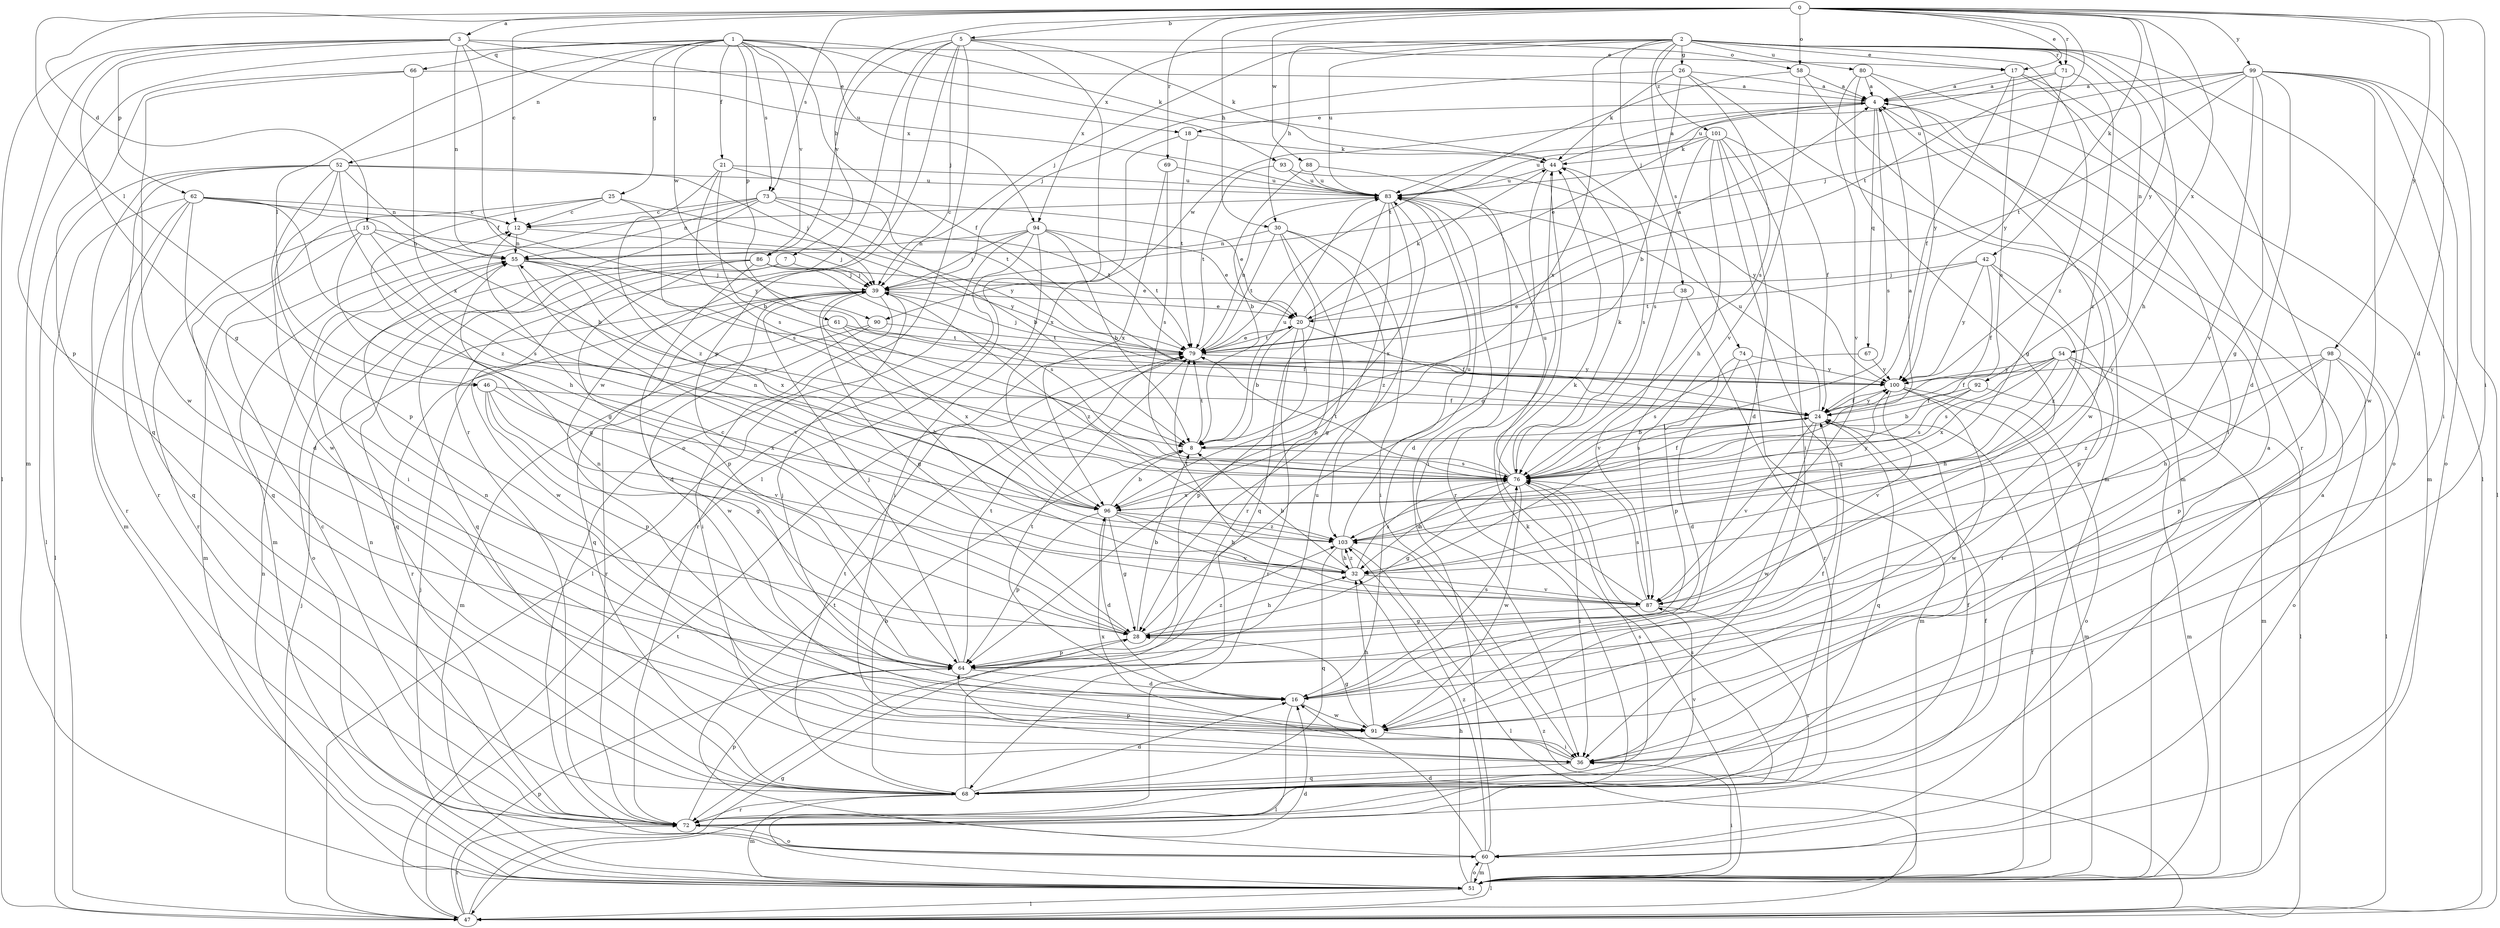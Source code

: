 strict digraph  {
0;
1;
2;
3;
4;
5;
7;
8;
12;
15;
16;
17;
18;
20;
21;
24;
25;
26;
28;
30;
32;
36;
38;
39;
42;
44;
46;
47;
51;
52;
54;
55;
58;
60;
61;
62;
64;
66;
67;
68;
69;
71;
72;
73;
74;
76;
79;
80;
83;
86;
87;
88;
90;
91;
92;
93;
94;
96;
98;
99;
100;
101;
103;
0 -> 3  [label=a];
0 -> 5  [label=b];
0 -> 7  [label=b];
0 -> 12  [label=c];
0 -> 15  [label=d];
0 -> 16  [label=d];
0 -> 17  [label=e];
0 -> 30  [label=h];
0 -> 36  [label=i];
0 -> 42  [label=k];
0 -> 46  [label=l];
0 -> 58  [label=o];
0 -> 69  [label=r];
0 -> 71  [label=r];
0 -> 73  [label=s];
0 -> 79  [label=t];
0 -> 88  [label=w];
0 -> 92  [label=x];
0 -> 98  [label=y];
0 -> 99  [label=y];
0 -> 100  [label=y];
1 -> 21  [label=f];
1 -> 24  [label=f];
1 -> 25  [label=g];
1 -> 44  [label=k];
1 -> 46  [label=l];
1 -> 51  [label=m];
1 -> 52  [label=n];
1 -> 61  [label=p];
1 -> 66  [label=q];
1 -> 73  [label=s];
1 -> 86  [label=v];
1 -> 90  [label=w];
1 -> 93  [label=x];
1 -> 94  [label=x];
2 -> 17  [label=e];
2 -> 26  [label=g];
2 -> 30  [label=h];
2 -> 32  [label=h];
2 -> 36  [label=i];
2 -> 38  [label=j];
2 -> 39  [label=j];
2 -> 47  [label=l];
2 -> 54  [label=n];
2 -> 71  [label=r];
2 -> 74  [label=s];
2 -> 80  [label=u];
2 -> 83  [label=u];
2 -> 94  [label=x];
2 -> 96  [label=x];
2 -> 101  [label=z];
2 -> 103  [label=z];
3 -> 17  [label=e];
3 -> 18  [label=e];
3 -> 24  [label=f];
3 -> 28  [label=g];
3 -> 47  [label=l];
3 -> 55  [label=n];
3 -> 62  [label=p];
3 -> 64  [label=p];
3 -> 83  [label=u];
4 -> 18  [label=e];
4 -> 20  [label=e];
4 -> 36  [label=i];
4 -> 67  [label=q];
4 -> 76  [label=s];
4 -> 90  [label=w];
4 -> 91  [label=w];
5 -> 39  [label=j];
5 -> 44  [label=k];
5 -> 47  [label=l];
5 -> 58  [label=o];
5 -> 60  [label=o];
5 -> 64  [label=p];
5 -> 72  [label=r];
5 -> 86  [label=v];
5 -> 91  [label=w];
7 -> 39  [label=j];
7 -> 68  [label=q];
7 -> 91  [label=w];
8 -> 76  [label=s];
8 -> 79  [label=t];
8 -> 83  [label=u];
12 -> 55  [label=n];
12 -> 100  [label=y];
15 -> 28  [label=g];
15 -> 39  [label=j];
15 -> 51  [label=m];
15 -> 55  [label=n];
15 -> 72  [label=r];
15 -> 76  [label=s];
16 -> 39  [label=j];
16 -> 47  [label=l];
16 -> 76  [label=s];
16 -> 79  [label=t];
16 -> 91  [label=w];
17 -> 4  [label=a];
17 -> 24  [label=f];
17 -> 51  [label=m];
17 -> 72  [label=r];
17 -> 76  [label=s];
18 -> 44  [label=k];
18 -> 79  [label=t];
18 -> 96  [label=x];
20 -> 4  [label=a];
20 -> 8  [label=b];
20 -> 24  [label=f];
20 -> 44  [label=k];
20 -> 64  [label=p];
20 -> 72  [label=r];
20 -> 79  [label=t];
21 -> 8  [label=b];
21 -> 76  [label=s];
21 -> 79  [label=t];
21 -> 83  [label=u];
21 -> 103  [label=z];
24 -> 8  [label=b];
24 -> 68  [label=q];
24 -> 76  [label=s];
24 -> 83  [label=u];
24 -> 87  [label=v];
24 -> 91  [label=w];
24 -> 100  [label=y];
25 -> 12  [label=c];
25 -> 28  [label=g];
25 -> 68  [label=q];
25 -> 76  [label=s];
25 -> 100  [label=y];
26 -> 4  [label=a];
26 -> 8  [label=b];
26 -> 39  [label=j];
26 -> 44  [label=k];
26 -> 51  [label=m];
26 -> 76  [label=s];
28 -> 8  [label=b];
28 -> 12  [label=c];
28 -> 32  [label=h];
28 -> 64  [label=p];
30 -> 28  [label=g];
30 -> 36  [label=i];
30 -> 55  [label=n];
30 -> 68  [label=q];
30 -> 79  [label=t];
30 -> 103  [label=z];
32 -> 8  [label=b];
32 -> 76  [label=s];
32 -> 79  [label=t];
32 -> 87  [label=v];
32 -> 103  [label=z];
36 -> 64  [label=p];
36 -> 68  [label=q];
36 -> 96  [label=x];
38 -> 20  [label=e];
38 -> 72  [label=r];
38 -> 87  [label=v];
39 -> 20  [label=e];
39 -> 28  [label=g];
39 -> 32  [label=h];
39 -> 36  [label=i];
39 -> 68  [label=q];
39 -> 91  [label=w];
39 -> 103  [label=z];
42 -> 24  [label=f];
42 -> 39  [label=j];
42 -> 64  [label=p];
42 -> 79  [label=t];
42 -> 100  [label=y];
42 -> 103  [label=z];
44 -> 4  [label=a];
44 -> 28  [label=g];
44 -> 72  [label=r];
44 -> 76  [label=s];
44 -> 83  [label=u];
46 -> 24  [label=f];
46 -> 28  [label=g];
46 -> 64  [label=p];
46 -> 87  [label=v];
46 -> 96  [label=x];
47 -> 28  [label=g];
47 -> 39  [label=j];
47 -> 64  [label=p];
47 -> 72  [label=r];
47 -> 79  [label=t];
47 -> 103  [label=z];
51 -> 4  [label=a];
51 -> 16  [label=d];
51 -> 24  [label=f];
51 -> 32  [label=h];
51 -> 36  [label=i];
51 -> 39  [label=j];
51 -> 44  [label=k];
51 -> 47  [label=l];
51 -> 55  [label=n];
51 -> 60  [label=o];
52 -> 39  [label=j];
52 -> 47  [label=l];
52 -> 51  [label=m];
52 -> 55  [label=n];
52 -> 64  [label=p];
52 -> 72  [label=r];
52 -> 83  [label=u];
52 -> 91  [label=w];
52 -> 103  [label=z];
54 -> 24  [label=f];
54 -> 32  [label=h];
54 -> 36  [label=i];
54 -> 47  [label=l];
54 -> 51  [label=m];
54 -> 76  [label=s];
54 -> 96  [label=x];
54 -> 100  [label=y];
55 -> 39  [label=j];
55 -> 76  [label=s];
55 -> 87  [label=v];
55 -> 96  [label=x];
58 -> 4  [label=a];
58 -> 51  [label=m];
58 -> 79  [label=t];
58 -> 87  [label=v];
60 -> 16  [label=d];
60 -> 47  [label=l];
60 -> 51  [label=m];
60 -> 79  [label=t];
60 -> 83  [label=u];
60 -> 103  [label=z];
61 -> 24  [label=f];
61 -> 72  [label=r];
61 -> 79  [label=t];
61 -> 96  [label=x];
62 -> 8  [label=b];
62 -> 12  [label=c];
62 -> 16  [label=d];
62 -> 32  [label=h];
62 -> 47  [label=l];
62 -> 68  [label=q];
62 -> 72  [label=r];
62 -> 100  [label=y];
64 -> 16  [label=d];
64 -> 39  [label=j];
64 -> 55  [label=n];
64 -> 79  [label=t];
64 -> 103  [label=z];
66 -> 4  [label=a];
66 -> 68  [label=q];
66 -> 91  [label=w];
66 -> 96  [label=x];
67 -> 76  [label=s];
67 -> 100  [label=y];
68 -> 4  [label=a];
68 -> 8  [label=b];
68 -> 16  [label=d];
68 -> 24  [label=f];
68 -> 51  [label=m];
68 -> 72  [label=r];
68 -> 76  [label=s];
68 -> 79  [label=t];
68 -> 83  [label=u];
68 -> 87  [label=v];
69 -> 76  [label=s];
69 -> 83  [label=u];
69 -> 96  [label=x];
71 -> 4  [label=a];
71 -> 83  [label=u];
71 -> 100  [label=y];
71 -> 103  [label=z];
72 -> 12  [label=c];
72 -> 24  [label=f];
72 -> 55  [label=n];
72 -> 60  [label=o];
72 -> 64  [label=p];
72 -> 76  [label=s];
73 -> 8  [label=b];
73 -> 12  [label=c];
73 -> 20  [label=e];
73 -> 36  [label=i];
73 -> 51  [label=m];
73 -> 55  [label=n];
73 -> 79  [label=t];
74 -> 16  [label=d];
74 -> 51  [label=m];
74 -> 64  [label=p];
74 -> 100  [label=y];
76 -> 4  [label=a];
76 -> 24  [label=f];
76 -> 28  [label=g];
76 -> 32  [label=h];
76 -> 36  [label=i];
76 -> 44  [label=k];
76 -> 79  [label=t];
76 -> 83  [label=u];
76 -> 91  [label=w];
76 -> 96  [label=x];
79 -> 20  [label=e];
79 -> 39  [label=j];
79 -> 83  [label=u];
79 -> 100  [label=y];
80 -> 4  [label=a];
80 -> 28  [label=g];
80 -> 60  [label=o];
80 -> 87  [label=v];
80 -> 100  [label=y];
83 -> 12  [label=c];
83 -> 16  [label=d];
83 -> 64  [label=p];
83 -> 72  [label=r];
83 -> 96  [label=x];
86 -> 16  [label=d];
86 -> 20  [label=e];
86 -> 39  [label=j];
86 -> 60  [label=o];
86 -> 64  [label=p];
86 -> 68  [label=q];
86 -> 76  [label=s];
87 -> 28  [label=g];
87 -> 44  [label=k];
87 -> 72  [label=r];
87 -> 76  [label=s];
88 -> 8  [label=b];
88 -> 36  [label=i];
88 -> 83  [label=u];
90 -> 51  [label=m];
90 -> 72  [label=r];
90 -> 79  [label=t];
91 -> 24  [label=f];
91 -> 28  [label=g];
91 -> 32  [label=h];
91 -> 36  [label=i];
91 -> 55  [label=n];
92 -> 8  [label=b];
92 -> 24  [label=f];
92 -> 51  [label=m];
92 -> 76  [label=s];
93 -> 79  [label=t];
93 -> 83  [label=u];
93 -> 100  [label=y];
94 -> 8  [label=b];
94 -> 20  [label=e];
94 -> 36  [label=i];
94 -> 39  [label=j];
94 -> 47  [label=l];
94 -> 55  [label=n];
94 -> 72  [label=r];
94 -> 79  [label=t];
96 -> 8  [label=b];
96 -> 16  [label=d];
96 -> 28  [label=g];
96 -> 32  [label=h];
96 -> 55  [label=n];
96 -> 64  [label=p];
96 -> 87  [label=v];
96 -> 100  [label=y];
96 -> 103  [label=z];
98 -> 32  [label=h];
98 -> 47  [label=l];
98 -> 60  [label=o];
98 -> 64  [label=p];
98 -> 100  [label=y];
98 -> 103  [label=z];
99 -> 4  [label=a];
99 -> 16  [label=d];
99 -> 28  [label=g];
99 -> 36  [label=i];
99 -> 39  [label=j];
99 -> 47  [label=l];
99 -> 60  [label=o];
99 -> 79  [label=t];
99 -> 83  [label=u];
99 -> 87  [label=v];
99 -> 91  [label=w];
100 -> 24  [label=f];
100 -> 51  [label=m];
100 -> 60  [label=o];
100 -> 87  [label=v];
100 -> 91  [label=w];
101 -> 16  [label=d];
101 -> 24  [label=f];
101 -> 32  [label=h];
101 -> 36  [label=i];
101 -> 44  [label=k];
101 -> 68  [label=q];
101 -> 76  [label=s];
101 -> 83  [label=u];
103 -> 32  [label=h];
103 -> 47  [label=l];
103 -> 68  [label=q];
103 -> 83  [label=u];
}
